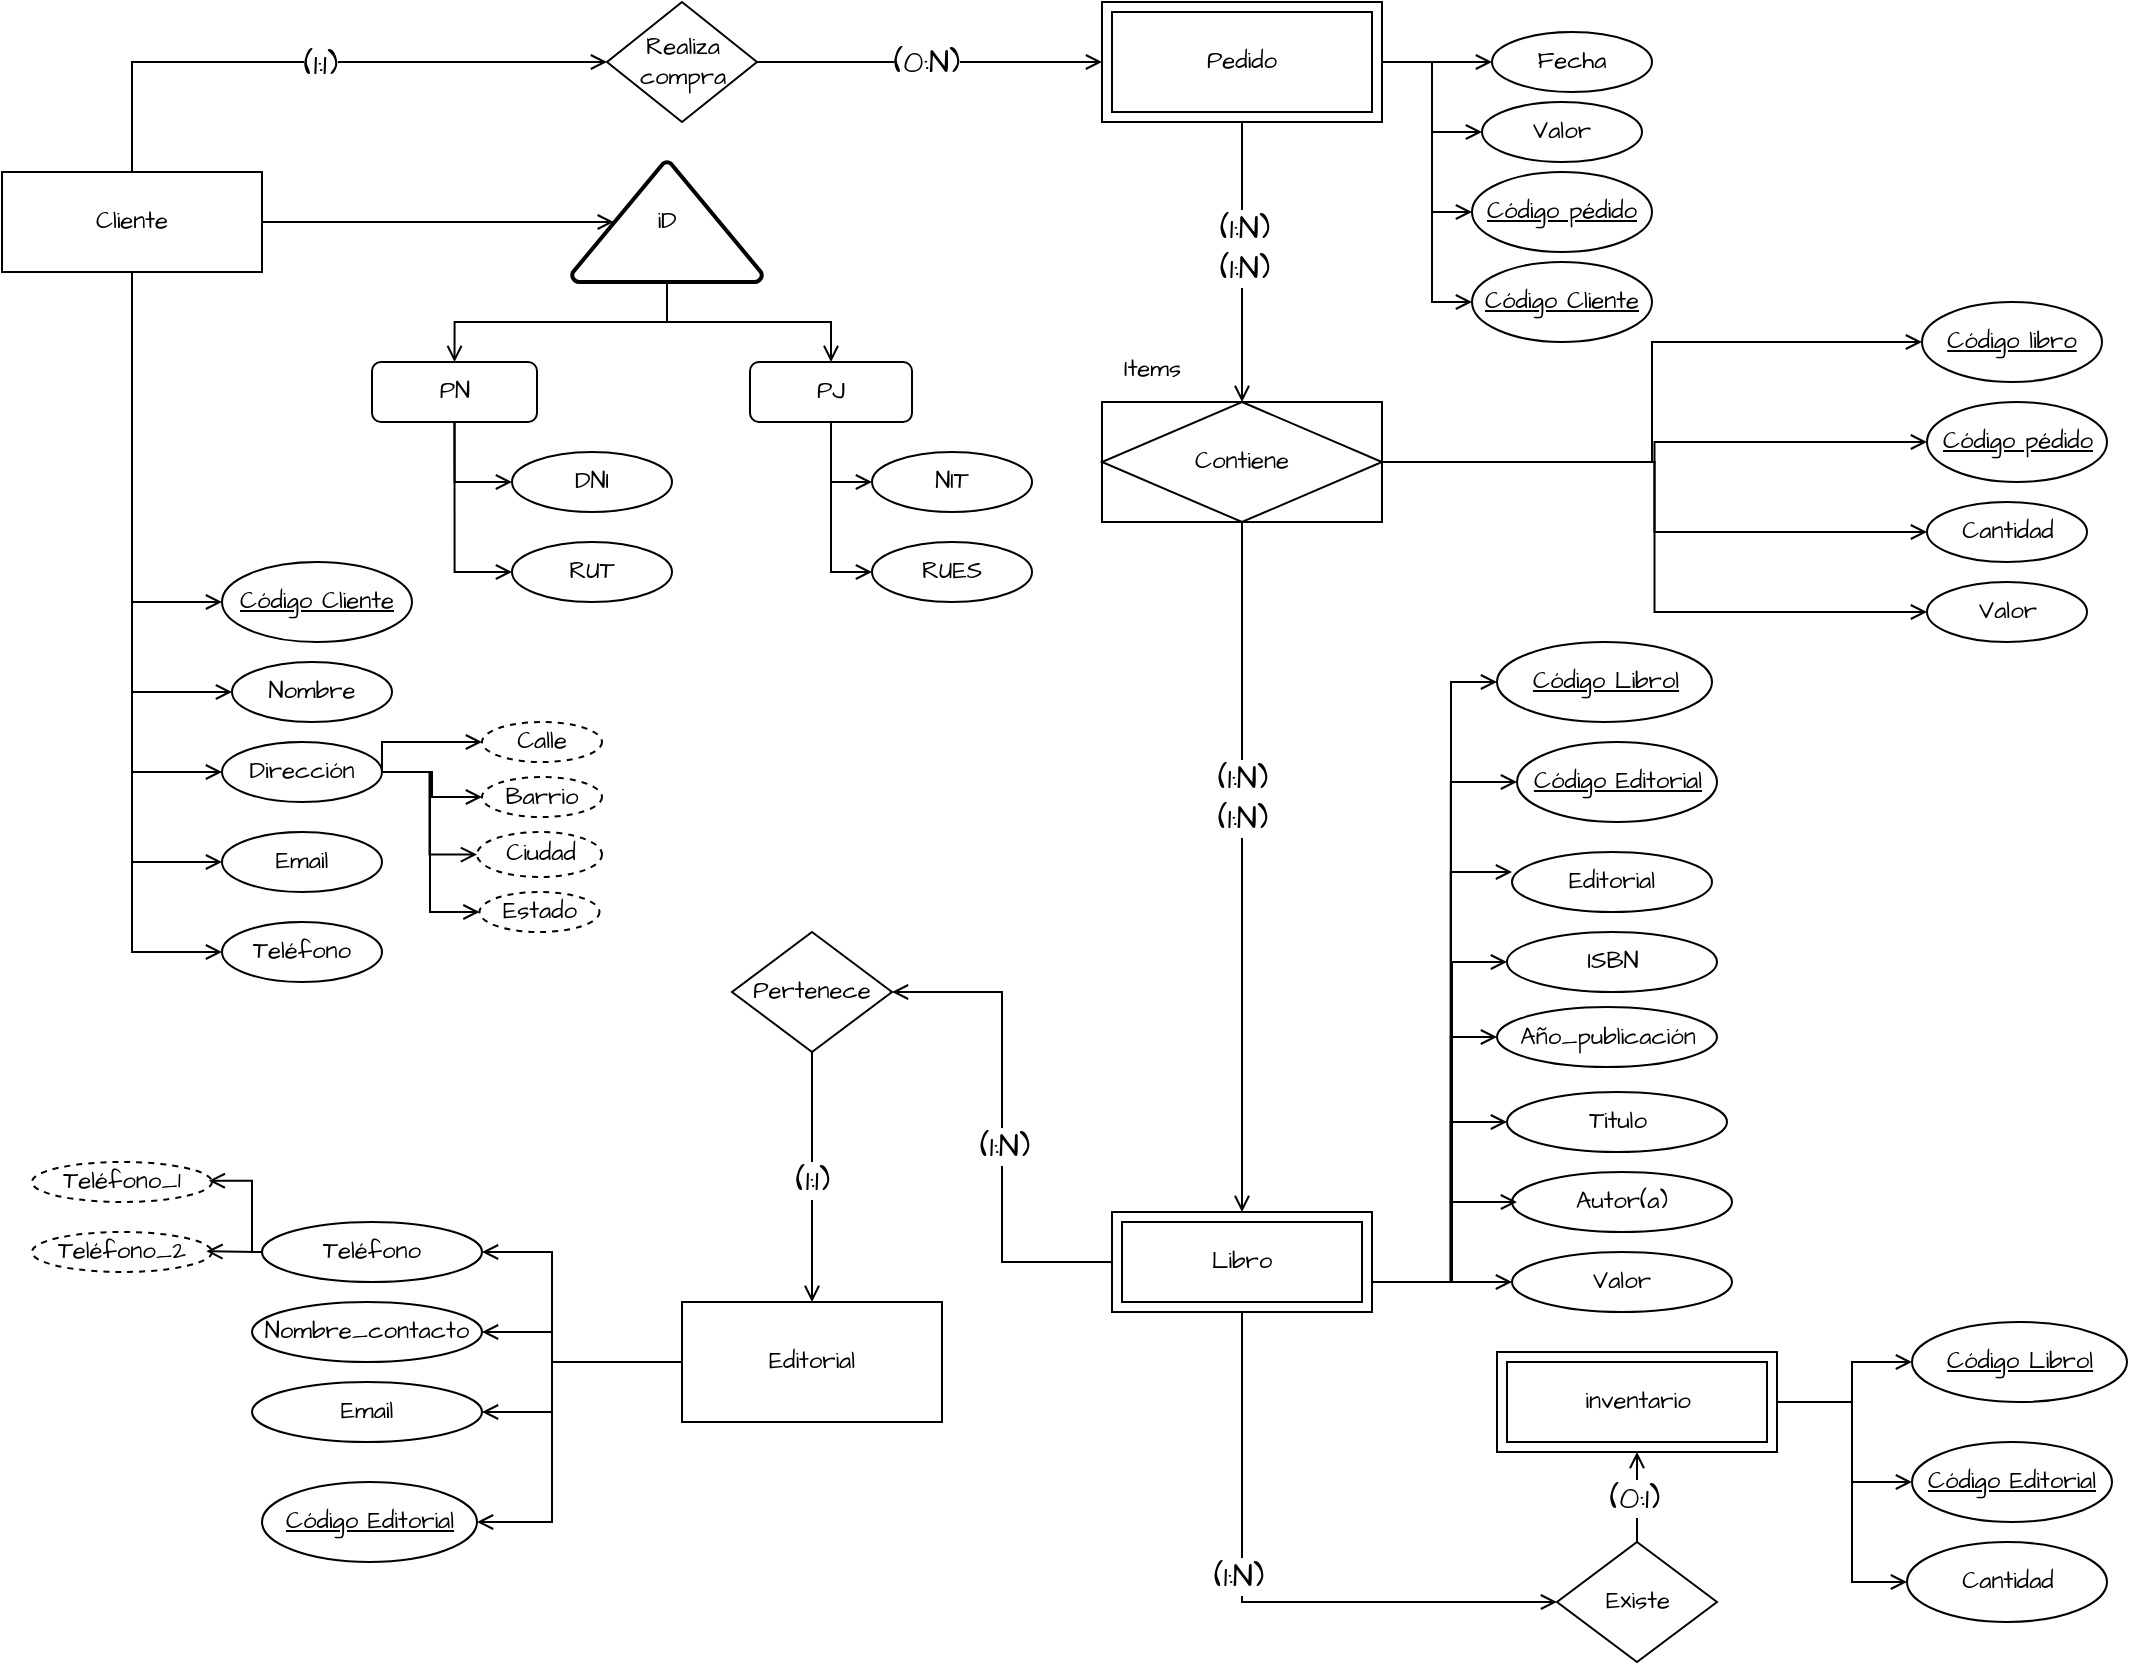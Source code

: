 <mxfile version="24.7.17">
  <diagram id="R2lEEEUBdFMjLlhIrx00" name="Page-1">
    <mxGraphModel dx="2236" dy="1091" grid="1" gridSize="10" guides="1" tooltips="1" connect="1" arrows="1" fold="1" page="1" pageScale="1" pageWidth="1100" pageHeight="850" math="0" shadow="0" extFonts="Permanent Marker^https://fonts.googleapis.com/css?family=Permanent+Marker">
      <root>
        <mxCell id="0" />
        <mxCell id="1" parent="0" />
        <mxCell id="B71xLVVzWM60uTZ0UDc2-8" style="rounded=0;orthogonalLoop=1;jettySize=auto;html=1;exitX=0.5;exitY=0;exitDx=0;exitDy=0;entryX=0;entryY=0.5;entryDx=0;entryDy=0;fontFamily=Architects Daughter;fontSource=https%3A%2F%2Ffonts.googleapis.com%2Fcss%3Ffamily%3DArchitects%2BDaughter;fontSize=16;endArrow=open;sourcePerimeterSpacing=8;targetPerimeterSpacing=8;edgeStyle=orthogonalEdgeStyle;" edge="1" parent="1" source="B71xLVVzWM60uTZ0UDc2-2" target="B71xLVVzWM60uTZ0UDc2-7">
          <mxGeometry relative="1" as="geometry" />
        </mxCell>
        <mxCell id="B71xLVVzWM60uTZ0UDc2-10" value="(1:1)" style="edgeLabel;html=1;align=center;verticalAlign=middle;resizable=0;points=[];fontSize=16;fontFamily=Architects Daughter;fontSource=https%3A%2F%2Ffonts.googleapis.com%2Fcss%3Ffamily%3DArchitects%2BDaughter;" vertex="1" connectable="0" parent="B71xLVVzWM60uTZ0UDc2-8">
          <mxGeometry x="0.02" y="-1" relative="1" as="geometry">
            <mxPoint as="offset" />
          </mxGeometry>
        </mxCell>
        <mxCell id="B71xLVVzWM60uTZ0UDc2-36" style="edgeStyle=orthogonalEdgeStyle;rounded=0;orthogonalLoop=1;jettySize=auto;html=1;exitX=0.5;exitY=1;exitDx=0;exitDy=0;entryX=0;entryY=0.5;entryDx=0;entryDy=0;fontFamily=Architects Daughter;fontSource=https%3A%2F%2Ffonts.googleapis.com%2Fcss%3Ffamily%3DArchitects%2BDaughter;fontSize=16;endArrow=open;sourcePerimeterSpacing=8;targetPerimeterSpacing=8;" edge="1" parent="1" source="B71xLVVzWM60uTZ0UDc2-2" target="B71xLVVzWM60uTZ0UDc2-35">
          <mxGeometry relative="1" as="geometry" />
        </mxCell>
        <mxCell id="B71xLVVzWM60uTZ0UDc2-38" style="edgeStyle=orthogonalEdgeStyle;rounded=0;orthogonalLoop=1;jettySize=auto;html=1;exitX=0.5;exitY=1;exitDx=0;exitDy=0;entryX=0;entryY=0.5;entryDx=0;entryDy=0;fontFamily=Architects Daughter;fontSource=https%3A%2F%2Ffonts.googleapis.com%2Fcss%3Ffamily%3DArchitects%2BDaughter;fontSize=16;endArrow=open;sourcePerimeterSpacing=8;targetPerimeterSpacing=8;" edge="1" parent="1" source="B71xLVVzWM60uTZ0UDc2-2" target="B71xLVVzWM60uTZ0UDc2-32">
          <mxGeometry relative="1" as="geometry" />
        </mxCell>
        <mxCell id="B71xLVVzWM60uTZ0UDc2-100" style="edgeStyle=orthogonalEdgeStyle;rounded=0;orthogonalLoop=1;jettySize=auto;html=1;entryX=0;entryY=0.5;entryDx=0;entryDy=0;fontFamily=Architects Daughter;fontSource=https%3A%2F%2Ffonts.googleapis.com%2Fcss%3Ffamily%3DArchitects%2BDaughter;fontSize=16;endArrow=open;sourcePerimeterSpacing=8;targetPerimeterSpacing=8;" edge="1" parent="1" source="B71xLVVzWM60uTZ0UDc2-2" target="B71xLVVzWM60uTZ0UDc2-95">
          <mxGeometry relative="1" as="geometry" />
        </mxCell>
        <mxCell id="B71xLVVzWM60uTZ0UDc2-2" value="Cliente" style="rounded=0;whiteSpace=wrap;html=1;fontFamily=Architects Daughter;fontSource=https%3A%2F%2Ffonts.googleapis.com%2Fcss%3Ffamily%3DArchitects%2BDaughter;" vertex="1" parent="1">
          <mxGeometry x="15" y="95" width="130" height="50" as="geometry" />
        </mxCell>
        <mxCell id="B71xLVVzWM60uTZ0UDc2-13" style="edgeStyle=orthogonalEdgeStyle;rounded=0;orthogonalLoop=1;jettySize=auto;html=1;exitX=0.5;exitY=1;exitDx=0;exitDy=0;entryX=0.5;entryY=0;entryDx=0;entryDy=0;fontFamily=Architects Daughter;fontSource=https%3A%2F%2Ffonts.googleapis.com%2Fcss%3Ffamily%3DArchitects%2BDaughter;fontSize=16;endArrow=open;sourcePerimeterSpacing=8;targetPerimeterSpacing=8;" edge="1" parent="1" source="B71xLVVzWM60uTZ0UDc2-3" target="B71xLVVzWM60uTZ0UDc2-29">
          <mxGeometry relative="1" as="geometry">
            <mxPoint x="570" y="290" as="targetPoint" />
          </mxGeometry>
        </mxCell>
        <mxCell id="B71xLVVzWM60uTZ0UDc2-15" value="(1:N)&lt;div&gt;(1:N)&lt;/div&gt;" style="edgeLabel;html=1;align=center;verticalAlign=middle;resizable=0;points=[];fontSize=16;fontFamily=Architects Daughter;fontSource=https%3A%2F%2Ffonts.googleapis.com%2Fcss%3Ffamily%3DArchitects%2BDaughter;" vertex="1" connectable="0" parent="B71xLVVzWM60uTZ0UDc2-13">
          <mxGeometry x="-0.1" y="1" relative="1" as="geometry">
            <mxPoint as="offset" />
          </mxGeometry>
        </mxCell>
        <mxCell id="B71xLVVzWM60uTZ0UDc2-65" style="edgeStyle=orthogonalEdgeStyle;rounded=0;orthogonalLoop=1;jettySize=auto;html=1;exitX=1;exitY=0.5;exitDx=0;exitDy=0;entryX=0;entryY=0.5;entryDx=0;entryDy=0;fontFamily=Architects Daughter;fontSource=https%3A%2F%2Ffonts.googleapis.com%2Fcss%3Ffamily%3DArchitects%2BDaughter;fontSize=16;endArrow=open;sourcePerimeterSpacing=8;targetPerimeterSpacing=8;" edge="1" parent="1" source="B71xLVVzWM60uTZ0UDc2-3" target="B71xLVVzWM60uTZ0UDc2-63">
          <mxGeometry relative="1" as="geometry">
            <Array as="points">
              <mxPoint x="750" y="40" />
              <mxPoint x="750" y="40" />
            </Array>
          </mxGeometry>
        </mxCell>
        <mxCell id="B71xLVVzWM60uTZ0UDc2-66" style="edgeStyle=orthogonalEdgeStyle;rounded=0;orthogonalLoop=1;jettySize=auto;html=1;exitX=1;exitY=0.5;exitDx=0;exitDy=0;entryX=0;entryY=0.5;entryDx=0;entryDy=0;fontFamily=Architects Daughter;fontSource=https%3A%2F%2Ffonts.googleapis.com%2Fcss%3Ffamily%3DArchitects%2BDaughter;fontSize=16;endArrow=open;sourcePerimeterSpacing=8;targetPerimeterSpacing=8;" edge="1" parent="1" source="B71xLVVzWM60uTZ0UDc2-3" target="B71xLVVzWM60uTZ0UDc2-64">
          <mxGeometry relative="1" as="geometry">
            <mxPoint x="700.0" y="50" as="sourcePoint" />
            <mxPoint x="745.0" y="85" as="targetPoint" />
            <Array as="points">
              <mxPoint x="730" y="40" />
              <mxPoint x="730" y="75" />
            </Array>
          </mxGeometry>
        </mxCell>
        <mxCell id="B71xLVVzWM60uTZ0UDc2-101" style="edgeStyle=orthogonalEdgeStyle;rounded=0;orthogonalLoop=1;jettySize=auto;html=1;exitX=1;exitY=0.5;exitDx=0;exitDy=0;entryX=0;entryY=0.5;entryDx=0;entryDy=0;fontFamily=Architects Daughter;fontSource=https%3A%2F%2Ffonts.googleapis.com%2Fcss%3Ffamily%3DArchitects%2BDaughter;fontSize=16;endArrow=open;sourcePerimeterSpacing=8;targetPerimeterSpacing=8;" edge="1" parent="1" source="B71xLVVzWM60uTZ0UDc2-3" target="B71xLVVzWM60uTZ0UDc2-96">
          <mxGeometry relative="1" as="geometry">
            <Array as="points">
              <mxPoint x="730" y="40" />
              <mxPoint x="730" y="160" />
            </Array>
          </mxGeometry>
        </mxCell>
        <mxCell id="B71xLVVzWM60uTZ0UDc2-107" style="edgeStyle=orthogonalEdgeStyle;rounded=0;orthogonalLoop=1;jettySize=auto;html=1;exitX=1;exitY=0.5;exitDx=0;exitDy=0;entryX=0;entryY=0.5;entryDx=0;entryDy=0;fontFamily=Architects Daughter;fontSource=https%3A%2F%2Ffonts.googleapis.com%2Fcss%3Ffamily%3DArchitects%2BDaughter;fontSize=16;endArrow=open;sourcePerimeterSpacing=8;targetPerimeterSpacing=8;" edge="1" parent="1" source="B71xLVVzWM60uTZ0UDc2-3" target="B71xLVVzWM60uTZ0UDc2-106">
          <mxGeometry relative="1" as="geometry">
            <Array as="points">
              <mxPoint x="730" y="40" />
              <mxPoint x="730" y="115" />
            </Array>
          </mxGeometry>
        </mxCell>
        <mxCell id="B71xLVVzWM60uTZ0UDc2-3" value="Pedido" style="shape=ext;margin=3;double=1;whiteSpace=wrap;html=1;align=center;fontFamily=Architects Daughter;fontSource=https%3A%2F%2Ffonts.googleapis.com%2Fcss%3Ffamily%3DArchitects%2BDaughter;" vertex="1" parent="1">
          <mxGeometry x="565" y="10" width="140" height="60" as="geometry" />
        </mxCell>
        <mxCell id="B71xLVVzWM60uTZ0UDc2-90" style="edgeStyle=orthogonalEdgeStyle;rounded=0;orthogonalLoop=1;jettySize=auto;html=1;entryX=1;entryY=0.5;entryDx=0;entryDy=0;fontFamily=Architects Daughter;fontSource=https%3A%2F%2Ffonts.googleapis.com%2Fcss%3Ffamily%3DArchitects%2BDaughter;fontSize=16;endArrow=open;sourcePerimeterSpacing=8;targetPerimeterSpacing=8;exitX=0;exitY=0.5;exitDx=0;exitDy=0;" edge="1" parent="1" source="B71xLVVzWM60uTZ0UDc2-4" target="B71xLVVzWM60uTZ0UDc2-86">
          <mxGeometry relative="1" as="geometry">
            <Array as="points">
              <mxPoint x="290" y="690" />
              <mxPoint x="290" y="715" />
            </Array>
          </mxGeometry>
        </mxCell>
        <mxCell id="B71xLVVzWM60uTZ0UDc2-91" style="edgeStyle=orthogonalEdgeStyle;rounded=0;orthogonalLoop=1;jettySize=auto;html=1;entryX=1;entryY=0.5;entryDx=0;entryDy=0;fontFamily=Architects Daughter;fontSource=https%3A%2F%2Ffonts.googleapis.com%2Fcss%3Ffamily%3DArchitects%2BDaughter;fontSize=16;endArrow=open;sourcePerimeterSpacing=8;targetPerimeterSpacing=8;exitX=0;exitY=0.5;exitDx=0;exitDy=0;" edge="1" parent="1" source="B71xLVVzWM60uTZ0UDc2-4" target="B71xLVVzWM60uTZ0UDc2-85">
          <mxGeometry relative="1" as="geometry">
            <Array as="points">
              <mxPoint x="290" y="690" />
              <mxPoint x="290" y="675" />
            </Array>
          </mxGeometry>
        </mxCell>
        <mxCell id="B71xLVVzWM60uTZ0UDc2-92" style="edgeStyle=orthogonalEdgeStyle;rounded=0;orthogonalLoop=1;jettySize=auto;html=1;entryX=1;entryY=0.5;entryDx=0;entryDy=0;fontFamily=Architects Daughter;fontSource=https%3A%2F%2Ffonts.googleapis.com%2Fcss%3Ffamily%3DArchitects%2BDaughter;fontSize=16;endArrow=open;sourcePerimeterSpacing=8;targetPerimeterSpacing=8;exitX=0;exitY=0.5;exitDx=0;exitDy=0;" edge="1" parent="1" source="B71xLVVzWM60uTZ0UDc2-4" target="B71xLVVzWM60uTZ0UDc2-84">
          <mxGeometry relative="1" as="geometry">
            <Array as="points">
              <mxPoint x="290" y="690" />
              <mxPoint x="290" y="635" />
            </Array>
          </mxGeometry>
        </mxCell>
        <mxCell id="B71xLVVzWM60uTZ0UDc2-105" style="edgeStyle=orthogonalEdgeStyle;rounded=0;orthogonalLoop=1;jettySize=auto;html=1;exitX=0;exitY=0.5;exitDx=0;exitDy=0;entryX=1;entryY=0.5;entryDx=0;entryDy=0;fontFamily=Architects Daughter;fontSource=https%3A%2F%2Ffonts.googleapis.com%2Fcss%3Ffamily%3DArchitects%2BDaughter;fontSize=16;endArrow=open;sourcePerimeterSpacing=8;targetPerimeterSpacing=8;" edge="1" parent="1" source="B71xLVVzWM60uTZ0UDc2-4" target="B71xLVVzWM60uTZ0UDc2-98">
          <mxGeometry relative="1" as="geometry">
            <Array as="points">
              <mxPoint x="290" y="690" />
              <mxPoint x="290" y="770" />
            </Array>
          </mxGeometry>
        </mxCell>
        <mxCell id="B71xLVVzWM60uTZ0UDc2-4" value="Editorial" style="rounded=0;whiteSpace=wrap;html=1;fontFamily=Architects Daughter;fontSource=https%3A%2F%2Ffonts.googleapis.com%2Fcss%3Ffamily%3DArchitects%2BDaughter;" vertex="1" parent="1">
          <mxGeometry x="355" y="660" width="130" height="60" as="geometry" />
        </mxCell>
        <mxCell id="B71xLVVzWM60uTZ0UDc2-77" style="edgeStyle=orthogonalEdgeStyle;rounded=0;orthogonalLoop=1;jettySize=auto;html=1;entryX=0;entryY=0.5;entryDx=0;entryDy=0;fontFamily=Architects Daughter;fontSource=https%3A%2F%2Ffonts.googleapis.com%2Fcss%3Ffamily%3DArchitects%2BDaughter;fontSize=16;endArrow=open;sourcePerimeterSpacing=8;targetPerimeterSpacing=8;exitX=1;exitY=0.5;exitDx=0;exitDy=0;" edge="1" parent="1" target="B71xLVVzWM60uTZ0UDc2-75">
          <mxGeometry relative="1" as="geometry">
            <mxPoint x="719.38" y="650" as="sourcePoint" />
            <Array as="points">
              <mxPoint x="752.5" y="650" />
              <mxPoint x="752.5" y="650" />
            </Array>
          </mxGeometry>
        </mxCell>
        <mxCell id="B71xLVVzWM60uTZ0UDc2-80" style="edgeStyle=orthogonalEdgeStyle;rounded=0;orthogonalLoop=1;jettySize=auto;html=1;exitX=1;exitY=0.5;exitDx=0;exitDy=0;entryX=0;entryY=0.5;entryDx=0;entryDy=0;fontFamily=Architects Daughter;fontSource=https%3A%2F%2Ffonts.googleapis.com%2Fcss%3Ffamily%3DArchitects%2BDaughter;fontSize=16;endArrow=open;sourcePerimeterSpacing=8;targetPerimeterSpacing=8;" edge="1" parent="1" target="B71xLVVzWM60uTZ0UDc2-72">
          <mxGeometry relative="1" as="geometry">
            <mxPoint x="719.38" y="650" as="sourcePoint" />
            <Array as="points">
              <mxPoint x="739.38" y="650" />
              <mxPoint x="739.38" y="528" />
            </Array>
          </mxGeometry>
        </mxCell>
        <mxCell id="B71xLVVzWM60uTZ0UDc2-81" style="edgeStyle=orthogonalEdgeStyle;rounded=0;orthogonalLoop=1;jettySize=auto;html=1;entryX=0;entryY=0.5;entryDx=0;entryDy=0;fontFamily=Architects Daughter;fontSource=https%3A%2F%2Ffonts.googleapis.com%2Fcss%3Ffamily%3DArchitects%2BDaughter;fontSize=16;endArrow=open;sourcePerimeterSpacing=8;targetPerimeterSpacing=8;exitX=1;exitY=0.5;exitDx=0;exitDy=0;" edge="1" parent="1" target="B71xLVVzWM60uTZ0UDc2-73">
          <mxGeometry relative="1" as="geometry">
            <mxPoint x="719.38" y="650" as="sourcePoint" />
            <Array as="points">
              <mxPoint x="739.38" y="650" />
              <mxPoint x="739.38" y="570" />
            </Array>
          </mxGeometry>
        </mxCell>
        <mxCell id="B71xLVVzWM60uTZ0UDc2-103" style="edgeStyle=orthogonalEdgeStyle;rounded=0;orthogonalLoop=1;jettySize=auto;html=1;entryX=0;entryY=0.5;entryDx=0;entryDy=0;fontFamily=Architects Daughter;fontSource=https%3A%2F%2Ffonts.googleapis.com%2Fcss%3Ffamily%3DArchitects%2BDaughter;fontSize=16;endArrow=open;sourcePerimeterSpacing=8;targetPerimeterSpacing=8;exitX=1;exitY=0.5;exitDx=0;exitDy=0;" edge="1" parent="1" target="B71xLVVzWM60uTZ0UDc2-99">
          <mxGeometry relative="1" as="geometry">
            <mxPoint x="719.38" y="650" as="sourcePoint" />
            <Array as="points">
              <mxPoint x="739.38" y="650" />
              <mxPoint x="739.38" y="400" />
            </Array>
          </mxGeometry>
        </mxCell>
        <mxCell id="B71xLVVzWM60uTZ0UDc2-115" style="edgeStyle=orthogonalEdgeStyle;rounded=0;orthogonalLoop=1;jettySize=auto;html=1;fontFamily=Architects Daughter;fontSource=https%3A%2F%2Ffonts.googleapis.com%2Fcss%3Ffamily%3DArchitects%2BDaughter;fontSize=16;endArrow=open;sourcePerimeterSpacing=8;targetPerimeterSpacing=8;entryX=0;entryY=0.5;entryDx=0;entryDy=0;" edge="1" parent="1" target="B71xLVVzWM60uTZ0UDc2-113">
          <mxGeometry relative="1" as="geometry">
            <mxPoint x="700" y="640" as="sourcePoint" />
            <mxPoint x="795.63" y="350" as="targetPoint" />
            <Array as="points">
              <mxPoint x="739.5" y="650" />
              <mxPoint x="739.5" y="350" />
            </Array>
          </mxGeometry>
        </mxCell>
        <mxCell id="B71xLVVzWM60uTZ0UDc2-5" value="Libro" style="shape=ext;margin=3;double=1;whiteSpace=wrap;html=1;align=center;fontFamily=Architects Daughter;fontSource=https%3A%2F%2Ffonts.googleapis.com%2Fcss%3Ffamily%3DArchitects%2BDaughter;" vertex="1" parent="1">
          <mxGeometry x="570" y="615" width="130" height="50" as="geometry" />
        </mxCell>
        <mxCell id="B71xLVVzWM60uTZ0UDc2-68" style="edgeStyle=orthogonalEdgeStyle;rounded=0;orthogonalLoop=1;jettySize=auto;html=1;exitX=1;exitY=0.5;exitDx=0;exitDy=0;entryX=0;entryY=0.5;entryDx=0;entryDy=0;fontFamily=Architects Daughter;fontSource=https%3A%2F%2Ffonts.googleapis.com%2Fcss%3Ffamily%3DArchitects%2BDaughter;fontSize=16;endArrow=open;sourcePerimeterSpacing=8;targetPerimeterSpacing=8;" edge="1" parent="1" source="B71xLVVzWM60uTZ0UDc2-6" target="B71xLVVzWM60uTZ0UDc2-67">
          <mxGeometry relative="1" as="geometry">
            <Array as="points">
              <mxPoint x="940" y="710" />
              <mxPoint x="940" y="800" />
            </Array>
          </mxGeometry>
        </mxCell>
        <mxCell id="B71xLVVzWM60uTZ0UDc2-104" style="edgeStyle=orthogonalEdgeStyle;rounded=0;orthogonalLoop=1;jettySize=auto;html=1;exitX=1;exitY=0.5;exitDx=0;exitDy=0;entryX=0;entryY=0.5;entryDx=0;entryDy=0;fontFamily=Architects Daughter;fontSource=https%3A%2F%2Ffonts.googleapis.com%2Fcss%3Ffamily%3DArchitects%2BDaughter;fontSize=16;endArrow=open;sourcePerimeterSpacing=8;targetPerimeterSpacing=8;" edge="1" parent="1" source="B71xLVVzWM60uTZ0UDc2-6" target="B71xLVVzWM60uTZ0UDc2-97">
          <mxGeometry relative="1" as="geometry">
            <mxPoint x="957.5" y="620" as="targetPoint" />
            <Array as="points">
              <mxPoint x="940" y="710" />
              <mxPoint x="940" y="750" />
            </Array>
          </mxGeometry>
        </mxCell>
        <mxCell id="B71xLVVzWM60uTZ0UDc2-118" style="edgeStyle=orthogonalEdgeStyle;rounded=0;orthogonalLoop=1;jettySize=auto;html=1;fontFamily=Architects Daughter;fontSource=https%3A%2F%2Ffonts.googleapis.com%2Fcss%3Ffamily%3DArchitects%2BDaughter;fontSize=16;endArrow=open;sourcePerimeterSpacing=8;targetPerimeterSpacing=8;exitX=1;exitY=0.5;exitDx=0;exitDy=0;entryX=0;entryY=0.5;entryDx=0;entryDy=0;" edge="1" parent="1" source="B71xLVVzWM60uTZ0UDc2-6" target="B71xLVVzWM60uTZ0UDc2-116">
          <mxGeometry relative="1" as="geometry">
            <Array as="points">
              <mxPoint x="940" y="710" />
              <mxPoint x="940" y="690" />
            </Array>
          </mxGeometry>
        </mxCell>
        <mxCell id="B71xLVVzWM60uTZ0UDc2-6" value="inventario" style="shape=ext;margin=3;double=1;whiteSpace=wrap;html=1;align=center;fontFamily=Architects Daughter;fontSource=https%3A%2F%2Ffonts.googleapis.com%2Fcss%3Ffamily%3DArchitects%2BDaughter;" vertex="1" parent="1">
          <mxGeometry x="762.5" y="685" width="140" height="50" as="geometry" />
        </mxCell>
        <mxCell id="B71xLVVzWM60uTZ0UDc2-9" style="edgeStyle=orthogonalEdgeStyle;rounded=0;orthogonalLoop=1;jettySize=auto;html=1;exitX=1;exitY=0.5;exitDx=0;exitDy=0;entryX=0;entryY=0.5;entryDx=0;entryDy=0;fontFamily=Architects Daughter;fontSource=https%3A%2F%2Ffonts.googleapis.com%2Fcss%3Ffamily%3DArchitects%2BDaughter;fontSize=16;endArrow=open;sourcePerimeterSpacing=8;targetPerimeterSpacing=8;" edge="1" parent="1" source="B71xLVVzWM60uTZ0UDc2-7" target="B71xLVVzWM60uTZ0UDc2-3">
          <mxGeometry relative="1" as="geometry" />
        </mxCell>
        <mxCell id="B71xLVVzWM60uTZ0UDc2-11" value="(0:N)" style="edgeLabel;html=1;align=center;verticalAlign=middle;resizable=0;points=[];fontSize=16;fontFamily=Architects Daughter;fontSource=https%3A%2F%2Ffonts.googleapis.com%2Fcss%3Ffamily%3DArchitects%2BDaughter;" vertex="1" connectable="0" parent="B71xLVVzWM60uTZ0UDc2-9">
          <mxGeometry x="-0.026" relative="1" as="geometry">
            <mxPoint as="offset" />
          </mxGeometry>
        </mxCell>
        <mxCell id="B71xLVVzWM60uTZ0UDc2-7" value="Realiza compra" style="shape=rhombus;perimeter=rhombusPerimeter;whiteSpace=wrap;html=1;align=center;fontFamily=Architects Daughter;fontSource=https%3A%2F%2Ffonts.googleapis.com%2Fcss%3Ffamily%3DArchitects%2BDaughter;" vertex="1" parent="1">
          <mxGeometry x="317.5" y="10" width="75" height="60" as="geometry" />
        </mxCell>
        <mxCell id="B71xLVVzWM60uTZ0UDc2-14" style="edgeStyle=orthogonalEdgeStyle;rounded=0;orthogonalLoop=1;jettySize=auto;html=1;exitX=0.5;exitY=1;exitDx=0;exitDy=0;entryX=0.5;entryY=0;entryDx=0;entryDy=0;fontFamily=Architects Daughter;fontSource=https%3A%2F%2Ffonts.googleapis.com%2Fcss%3Ffamily%3DArchitects%2BDaughter;fontSize=16;endArrow=open;sourcePerimeterSpacing=8;targetPerimeterSpacing=8;" edge="1" parent="1" source="B71xLVVzWM60uTZ0UDc2-29" target="B71xLVVzWM60uTZ0UDc2-5">
          <mxGeometry relative="1" as="geometry">
            <mxPoint x="570" y="350" as="sourcePoint" />
          </mxGeometry>
        </mxCell>
        <mxCell id="B71xLVVzWM60uTZ0UDc2-16" value="(1:N)&lt;div&gt;(1:N)&lt;/div&gt;" style="edgeLabel;html=1;align=center;verticalAlign=middle;resizable=0;points=[];fontSize=16;fontFamily=Architects Daughter;fontSource=https%3A%2F%2Ffonts.googleapis.com%2Fcss%3Ffamily%3DArchitects%2BDaughter;" vertex="1" connectable="0" parent="B71xLVVzWM60uTZ0UDc2-14">
          <mxGeometry x="-0.2" relative="1" as="geometry">
            <mxPoint as="offset" />
          </mxGeometry>
        </mxCell>
        <mxCell id="B71xLVVzWM60uTZ0UDc2-22" style="edgeStyle=orthogonalEdgeStyle;rounded=0;orthogonalLoop=1;jettySize=auto;html=1;exitX=0.5;exitY=1;exitDx=0;exitDy=0;fontFamily=Architects Daughter;fontSource=https%3A%2F%2Ffonts.googleapis.com%2Fcss%3Ffamily%3DArchitects%2BDaughter;fontSize=16;endArrow=open;sourcePerimeterSpacing=8;targetPerimeterSpacing=8;entryX=0.5;entryY=0;entryDx=0;entryDy=0;" edge="1" parent="1" source="B71xLVVzWM60uTZ0UDc2-17" target="B71xLVVzWM60uTZ0UDc2-4">
          <mxGeometry relative="1" as="geometry">
            <mxPoint x="235" y="615" as="targetPoint" />
          </mxGeometry>
        </mxCell>
        <mxCell id="B71xLVVzWM60uTZ0UDc2-23" value="(1:1)" style="edgeLabel;html=1;align=center;verticalAlign=middle;resizable=0;points=[];fontSize=16;fontFamily=Architects Daughter;fontSource=https%3A%2F%2Ffonts.googleapis.com%2Fcss%3Ffamily%3DArchitects%2BDaughter;" vertex="1" connectable="0" parent="B71xLVVzWM60uTZ0UDc2-22">
          <mxGeometry x="0.027" relative="1" as="geometry">
            <mxPoint as="offset" />
          </mxGeometry>
        </mxCell>
        <mxCell id="B71xLVVzWM60uTZ0UDc2-17" value="Pertenece" style="shape=rhombus;perimeter=rhombusPerimeter;whiteSpace=wrap;html=1;align=center;fontFamily=Architects Daughter;fontSource=https%3A%2F%2Ffonts.googleapis.com%2Fcss%3Ffamily%3DArchitects%2BDaughter;" vertex="1" parent="1">
          <mxGeometry x="380" y="475" width="80" height="60" as="geometry" />
        </mxCell>
        <mxCell id="B71xLVVzWM60uTZ0UDc2-18" style="edgeStyle=orthogonalEdgeStyle;rounded=0;orthogonalLoop=1;jettySize=auto;html=1;exitX=0;exitY=0.5;exitDx=0;exitDy=0;entryX=1;entryY=0.5;entryDx=0;entryDy=0;fontFamily=Architects Daughter;fontSource=https%3A%2F%2Ffonts.googleapis.com%2Fcss%3Ffamily%3DArchitects%2BDaughter;fontSize=16;endArrow=open;sourcePerimeterSpacing=8;targetPerimeterSpacing=8;" edge="1" parent="1" source="B71xLVVzWM60uTZ0UDc2-5" target="B71xLVVzWM60uTZ0UDc2-17">
          <mxGeometry relative="1" as="geometry">
            <mxPoint x="611.32" y="550" as="sourcePoint" />
            <mxPoint x="480.0" y="548.02" as="targetPoint" />
          </mxGeometry>
        </mxCell>
        <mxCell id="B71xLVVzWM60uTZ0UDc2-19" value="(1:N)" style="edgeLabel;html=1;align=center;verticalAlign=middle;resizable=0;points=[];fontSize=16;fontFamily=Architects Daughter;fontSource=https%3A%2F%2Ffonts.googleapis.com%2Fcss%3Ffamily%3DArchitects%2BDaughter;" vertex="1" connectable="0" parent="B71xLVVzWM60uTZ0UDc2-18">
          <mxGeometry x="-0.085" y="-1" relative="1" as="geometry">
            <mxPoint y="-1" as="offset" />
          </mxGeometry>
        </mxCell>
        <mxCell id="B71xLVVzWM60uTZ0UDc2-26" style="edgeStyle=orthogonalEdgeStyle;rounded=0;orthogonalLoop=1;jettySize=auto;html=1;exitX=0.5;exitY=0;exitDx=0;exitDy=0;entryX=0.5;entryY=1;entryDx=0;entryDy=0;fontFamily=Architects Daughter;fontSource=https%3A%2F%2Ffonts.googleapis.com%2Fcss%3Ffamily%3DArchitects%2BDaughter;fontSize=16;endArrow=open;sourcePerimeterSpacing=8;targetPerimeterSpacing=8;" edge="1" parent="1" source="B71xLVVzWM60uTZ0UDc2-24" target="B71xLVVzWM60uTZ0UDc2-6">
          <mxGeometry relative="1" as="geometry" />
        </mxCell>
        <mxCell id="B71xLVVzWM60uTZ0UDc2-28" value="(0:1)" style="edgeLabel;html=1;align=center;verticalAlign=middle;resizable=0;points=[];fontSize=16;fontFamily=Architects Daughter;fontSource=https%3A%2F%2Ffonts.googleapis.com%2Fcss%3Ffamily%3DArchitects%2BDaughter;" vertex="1" connectable="0" parent="B71xLVVzWM60uTZ0UDc2-26">
          <mxGeometry x="-0.007" y="2" relative="1" as="geometry">
            <mxPoint as="offset" />
          </mxGeometry>
        </mxCell>
        <mxCell id="B71xLVVzWM60uTZ0UDc2-24" value="Existe" style="shape=rhombus;perimeter=rhombusPerimeter;whiteSpace=wrap;html=1;align=center;fontFamily=Architects Daughter;fontSource=https%3A%2F%2Ffonts.googleapis.com%2Fcss%3Ffamily%3DArchitects%2BDaughter;" vertex="1" parent="1">
          <mxGeometry x="792.5" y="780" width="80" height="60" as="geometry" />
        </mxCell>
        <mxCell id="B71xLVVzWM60uTZ0UDc2-25" style="edgeStyle=orthogonalEdgeStyle;rounded=0;orthogonalLoop=1;jettySize=auto;html=1;exitX=0.5;exitY=1;exitDx=0;exitDy=0;entryX=0;entryY=0.5;entryDx=0;entryDy=0;fontFamily=Architects Daughter;fontSource=https%3A%2F%2Ffonts.googleapis.com%2Fcss%3Ffamily%3DArchitects%2BDaughter;fontSize=16;endArrow=open;sourcePerimeterSpacing=8;targetPerimeterSpacing=8;" edge="1" parent="1" source="B71xLVVzWM60uTZ0UDc2-5" target="B71xLVVzWM60uTZ0UDc2-24">
          <mxGeometry relative="1" as="geometry">
            <mxPoint x="763" y="713.5" as="targetPoint" />
          </mxGeometry>
        </mxCell>
        <mxCell id="B71xLVVzWM60uTZ0UDc2-27" value="(1:N)" style="edgeLabel;html=1;align=center;verticalAlign=middle;resizable=0;points=[];fontSize=16;fontFamily=Architects Daughter;fontSource=https%3A%2F%2Ffonts.googleapis.com%2Fcss%3Ffamily%3DArchitects%2BDaughter;" vertex="1" connectable="0" parent="B71xLVVzWM60uTZ0UDc2-25">
          <mxGeometry x="-0.135" y="-2" relative="1" as="geometry">
            <mxPoint y="1" as="offset" />
          </mxGeometry>
        </mxCell>
        <mxCell id="B71xLVVzWM60uTZ0UDc2-121" style="edgeStyle=orthogonalEdgeStyle;rounded=0;orthogonalLoop=1;jettySize=auto;html=1;entryX=0;entryY=0.5;entryDx=0;entryDy=0;fontFamily=Architects Daughter;fontSource=https%3A%2F%2Ffonts.googleapis.com%2Fcss%3Ffamily%3DArchitects%2BDaughter;fontSize=16;endArrow=open;sourcePerimeterSpacing=8;targetPerimeterSpacing=8;exitX=1;exitY=0.5;exitDx=0;exitDy=0;" edge="1" parent="1" source="B71xLVVzWM60uTZ0UDc2-29" target="B71xLVVzWM60uTZ0UDc2-112">
          <mxGeometry relative="1" as="geometry" />
        </mxCell>
        <mxCell id="B71xLVVzWM60uTZ0UDc2-122" style="edgeStyle=orthogonalEdgeStyle;rounded=0;orthogonalLoop=1;jettySize=auto;html=1;entryX=0;entryY=0.5;entryDx=0;entryDy=0;fontFamily=Architects Daughter;fontSource=https%3A%2F%2Ffonts.googleapis.com%2Fcss%3Ffamily%3DArchitects%2BDaughter;fontSize=16;endArrow=open;sourcePerimeterSpacing=8;targetPerimeterSpacing=8;exitX=1;exitY=0.5;exitDx=0;exitDy=0;" edge="1" parent="1" source="B71xLVVzWM60uTZ0UDc2-29" target="B71xLVVzWM60uTZ0UDc2-119">
          <mxGeometry relative="1" as="geometry" />
        </mxCell>
        <mxCell id="B71xLVVzWM60uTZ0UDc2-123" style="edgeStyle=orthogonalEdgeStyle;rounded=0;orthogonalLoop=1;jettySize=auto;html=1;entryX=0;entryY=0.5;entryDx=0;entryDy=0;fontFamily=Architects Daughter;fontSource=https%3A%2F%2Ffonts.googleapis.com%2Fcss%3Ffamily%3DArchitects%2BDaughter;fontSize=16;endArrow=open;sourcePerimeterSpacing=8;targetPerimeterSpacing=8;" edge="1" parent="1" source="B71xLVVzWM60uTZ0UDc2-29" target="B71xLVVzWM60uTZ0UDc2-108">
          <mxGeometry relative="1" as="geometry" />
        </mxCell>
        <mxCell id="B71xLVVzWM60uTZ0UDc2-124" style="edgeStyle=orthogonalEdgeStyle;rounded=0;orthogonalLoop=1;jettySize=auto;html=1;entryX=0;entryY=0.5;entryDx=0;entryDy=0;fontFamily=Architects Daughter;fontSource=https%3A%2F%2Ffonts.googleapis.com%2Fcss%3Ffamily%3DArchitects%2BDaughter;fontSize=16;endArrow=open;sourcePerimeterSpacing=8;targetPerimeterSpacing=8;" edge="1" parent="1" source="B71xLVVzWM60uTZ0UDc2-29" target="B71xLVVzWM60uTZ0UDc2-109">
          <mxGeometry relative="1" as="geometry" />
        </mxCell>
        <mxCell id="B71xLVVzWM60uTZ0UDc2-29" value="Contiene" style="shape=associativeEntity;whiteSpace=wrap;html=1;align=center;fontFamily=Architects Daughter;fontSource=https%3A%2F%2Ffonts.googleapis.com%2Fcss%3Ffamily%3DArchitects%2BDaughter;" vertex="1" parent="1">
          <mxGeometry x="565" y="210" width="140" height="60" as="geometry" />
        </mxCell>
        <mxCell id="B71xLVVzWM60uTZ0UDc2-30" value="Items" style="text;strokeColor=none;fillColor=none;spacingLeft=4;spacingRight=4;overflow=hidden;rotatable=0;points=[[0,0.5],[1,0.5]];portConstraint=eastwest;fontSize=12;whiteSpace=wrap;html=1;fontFamily=Architects Daughter;fontSource=https%3A%2F%2Ffonts.googleapis.com%2Fcss%3Ffamily%3DArchitects%2BDaughter;" vertex="1" parent="1">
          <mxGeometry x="570" y="180" width="40" height="30" as="geometry" />
        </mxCell>
        <mxCell id="B71xLVVzWM60uTZ0UDc2-32" value="Nombre" style="ellipse;whiteSpace=wrap;html=1;align=center;fontFamily=Architects Daughter;fontSource=https%3A%2F%2Ffonts.googleapis.com%2Fcss%3Ffamily%3DArchitects%2BDaughter;" vertex="1" parent="1">
          <mxGeometry x="130" y="340" width="80" height="30" as="geometry" />
        </mxCell>
        <mxCell id="B71xLVVzWM60uTZ0UDc2-47" style="edgeStyle=orthogonalEdgeStyle;rounded=0;orthogonalLoop=1;jettySize=auto;html=1;entryX=0;entryY=0.5;entryDx=0;entryDy=0;fontFamily=Architects Daughter;fontSource=https%3A%2F%2Ffonts.googleapis.com%2Fcss%3Ffamily%3DArchitects%2BDaughter;fontSize=16;endArrow=open;sourcePerimeterSpacing=8;targetPerimeterSpacing=8;" edge="1" parent="1" target="B71xLVVzWM60uTZ0UDc2-43">
          <mxGeometry relative="1" as="geometry">
            <mxPoint x="205" y="395" as="sourcePoint" />
            <Array as="points">
              <mxPoint x="229" y="395" />
              <mxPoint x="229" y="465" />
            </Array>
          </mxGeometry>
        </mxCell>
        <mxCell id="B71xLVVzWM60uTZ0UDc2-48" style="rounded=0;orthogonalLoop=1;jettySize=auto;html=1;entryX=0;entryY=0.5;entryDx=0;entryDy=0;fontFamily=Architects Daughter;fontSource=https%3A%2F%2Ffonts.googleapis.com%2Fcss%3Ffamily%3DArchitects%2BDaughter;fontSize=16;endArrow=open;sourcePerimeterSpacing=8;targetPerimeterSpacing=8;exitX=1;exitY=0.5;exitDx=0;exitDy=0;edgeStyle=orthogonalEdgeStyle;" edge="1" parent="1" source="B71xLVVzWM60uTZ0UDc2-33" target="B71xLVVzWM60uTZ0UDc2-44">
          <mxGeometry relative="1" as="geometry" />
        </mxCell>
        <mxCell id="B71xLVVzWM60uTZ0UDc2-33" value="Dirección" style="ellipse;whiteSpace=wrap;html=1;align=center;fontFamily=Architects Daughter;fontSource=https%3A%2F%2Ffonts.googleapis.com%2Fcss%3Ffamily%3DArchitects%2BDaughter;" vertex="1" parent="1">
          <mxGeometry x="125" y="380" width="80" height="30" as="geometry" />
        </mxCell>
        <mxCell id="B71xLVVzWM60uTZ0UDc2-34" value="Email" style="ellipse;whiteSpace=wrap;html=1;align=center;fontFamily=Architects Daughter;fontSource=https%3A%2F%2Ffonts.googleapis.com%2Fcss%3Ffamily%3DArchitects%2BDaughter;" vertex="1" parent="1">
          <mxGeometry x="125" y="425" width="80" height="30" as="geometry" />
        </mxCell>
        <mxCell id="B71xLVVzWM60uTZ0UDc2-35" value="Teléfono" style="ellipse;whiteSpace=wrap;html=1;align=center;fontFamily=Architects Daughter;fontSource=https%3A%2F%2Ffonts.googleapis.com%2Fcss%3Ffamily%3DArchitects%2BDaughter;" vertex="1" parent="1">
          <mxGeometry x="125" y="470" width="80" height="30" as="geometry" />
        </mxCell>
        <mxCell id="B71xLVVzWM60uTZ0UDc2-39" style="edgeStyle=orthogonalEdgeStyle;rounded=0;orthogonalLoop=1;jettySize=auto;html=1;exitX=0.5;exitY=1;exitDx=0;exitDy=0;entryX=0;entryY=0.5;entryDx=0;entryDy=0;fontFamily=Architects Daughter;fontSource=https%3A%2F%2Ffonts.googleapis.com%2Fcss%3Ffamily%3DArchitects%2BDaughter;fontSize=16;endArrow=open;sourcePerimeterSpacing=8;targetPerimeterSpacing=8;" edge="1" parent="1" source="B71xLVVzWM60uTZ0UDc2-2" target="B71xLVVzWM60uTZ0UDc2-33">
          <mxGeometry relative="1" as="geometry">
            <mxPoint x="134.45" y="255" as="sourcePoint" />
            <mxPoint x="169.45" y="280" as="targetPoint" />
          </mxGeometry>
        </mxCell>
        <mxCell id="B71xLVVzWM60uTZ0UDc2-40" style="edgeStyle=orthogonalEdgeStyle;rounded=0;orthogonalLoop=1;jettySize=auto;html=1;exitX=0.5;exitY=1;exitDx=0;exitDy=0;entryX=0;entryY=0.5;entryDx=0;entryDy=0;fontFamily=Architects Daughter;fontSource=https%3A%2F%2Ffonts.googleapis.com%2Fcss%3Ffamily%3DArchitects%2BDaughter;fontSize=16;endArrow=open;sourcePerimeterSpacing=8;targetPerimeterSpacing=8;" edge="1" parent="1" source="B71xLVVzWM60uTZ0UDc2-2" target="B71xLVVzWM60uTZ0UDc2-34">
          <mxGeometry relative="1" as="geometry">
            <mxPoint x="150" y="210" as="sourcePoint" />
            <mxPoint x="185" y="275" as="targetPoint" />
          </mxGeometry>
        </mxCell>
        <mxCell id="B71xLVVzWM60uTZ0UDc2-41" value="Calle" style="ellipse;whiteSpace=wrap;html=1;align=center;dashed=1;fontFamily=Architects Daughter;fontSource=https%3A%2F%2Ffonts.googleapis.com%2Fcss%3Ffamily%3DArchitects%2BDaughter;" vertex="1" parent="1">
          <mxGeometry x="255" y="370" width="60" height="20" as="geometry" />
        </mxCell>
        <mxCell id="B71xLVVzWM60uTZ0UDc2-42" value="Barrio" style="ellipse;whiteSpace=wrap;html=1;align=center;dashed=1;fontFamily=Architects Daughter;fontSource=https%3A%2F%2Ffonts.googleapis.com%2Fcss%3Ffamily%3DArchitects%2BDaughter;" vertex="1" parent="1">
          <mxGeometry x="255" y="397.5" width="60" height="20" as="geometry" />
        </mxCell>
        <mxCell id="B71xLVVzWM60uTZ0UDc2-43" value="Estado" style="ellipse;whiteSpace=wrap;html=1;align=center;dashed=1;fontFamily=Architects Daughter;fontSource=https%3A%2F%2Ffonts.googleapis.com%2Fcss%3Ffamily%3DArchitects%2BDaughter;" vertex="1" parent="1">
          <mxGeometry x="253.75" y="455" width="60" height="20" as="geometry" />
        </mxCell>
        <mxCell id="B71xLVVzWM60uTZ0UDc2-44" value="Ciudad" style="ellipse;whiteSpace=wrap;html=1;align=center;dashed=1;fontFamily=Architects Daughter;fontSource=https%3A%2F%2Ffonts.googleapis.com%2Fcss%3Ffamily%3DArchitects%2BDaughter;" vertex="1" parent="1">
          <mxGeometry x="252.5" y="425" width="62.5" height="22.5" as="geometry" />
        </mxCell>
        <mxCell id="B71xLVVzWM60uTZ0UDc2-45" style="edgeStyle=orthogonalEdgeStyle;rounded=0;orthogonalLoop=1;jettySize=auto;html=1;exitX=1;exitY=0.5;exitDx=0;exitDy=0;fontFamily=Architects Daughter;fontSource=https%3A%2F%2Ffonts.googleapis.com%2Fcss%3Ffamily%3DArchitects%2BDaughter;fontSize=16;endArrow=open;sourcePerimeterSpacing=8;targetPerimeterSpacing=8;entryX=0;entryY=0.5;entryDx=0;entryDy=0;" edge="1" parent="1" source="B71xLVVzWM60uTZ0UDc2-33" target="B71xLVVzWM60uTZ0UDc2-41">
          <mxGeometry relative="1" as="geometry">
            <mxPoint x="205" y="440" as="sourcePoint" />
            <mxPoint x="255" y="425" as="targetPoint" />
            <Array as="points">
              <mxPoint x="205" y="380" />
            </Array>
          </mxGeometry>
        </mxCell>
        <mxCell id="B71xLVVzWM60uTZ0UDc2-46" style="edgeStyle=orthogonalEdgeStyle;rounded=0;orthogonalLoop=1;jettySize=auto;html=1;exitX=1;exitY=0.5;exitDx=0;exitDy=0;fontFamily=Architects Daughter;fontSource=https%3A%2F%2Ffonts.googleapis.com%2Fcss%3Ffamily%3DArchitects%2BDaughter;fontSize=16;endArrow=open;sourcePerimeterSpacing=8;targetPerimeterSpacing=8;entryX=0;entryY=0.5;entryDx=0;entryDy=0;" edge="1" parent="1" source="B71xLVVzWM60uTZ0UDc2-33" target="B71xLVVzWM60uTZ0UDc2-42">
          <mxGeometry relative="1" as="geometry">
            <mxPoint x="215" y="405" as="sourcePoint" />
            <mxPoint x="265" y="390" as="targetPoint" />
            <Array as="points">
              <mxPoint x="230" y="395" />
              <mxPoint x="230" y="407" />
            </Array>
          </mxGeometry>
        </mxCell>
        <mxCell id="B71xLVVzWM60uTZ0UDc2-57" style="edgeStyle=orthogonalEdgeStyle;rounded=0;orthogonalLoop=1;jettySize=auto;html=1;exitX=0.5;exitY=1;exitDx=0;exitDy=0;exitPerimeter=0;entryX=0.5;entryY=0;entryDx=0;entryDy=0;fontFamily=Architects Daughter;fontSource=https%3A%2F%2Ffonts.googleapis.com%2Fcss%3Ffamily%3DArchitects%2BDaughter;fontSize=16;endArrow=open;sourcePerimeterSpacing=8;targetPerimeterSpacing=8;" edge="1" parent="1" source="B71xLVVzWM60uTZ0UDc2-49" target="B71xLVVzWM60uTZ0UDc2-51">
          <mxGeometry relative="1" as="geometry" />
        </mxCell>
        <mxCell id="B71xLVVzWM60uTZ0UDc2-58" style="edgeStyle=orthogonalEdgeStyle;rounded=0;orthogonalLoop=1;jettySize=auto;html=1;entryX=0.5;entryY=0;entryDx=0;entryDy=0;fontFamily=Architects Daughter;fontSource=https%3A%2F%2Ffonts.googleapis.com%2Fcss%3Ffamily%3DArchitects%2BDaughter;fontSize=16;endArrow=open;sourcePerimeterSpacing=8;targetPerimeterSpacing=8;" edge="1" parent="1" source="B71xLVVzWM60uTZ0UDc2-49" target="B71xLVVzWM60uTZ0UDc2-52">
          <mxGeometry relative="1" as="geometry" />
        </mxCell>
        <mxCell id="B71xLVVzWM60uTZ0UDc2-49" value="iD" style="strokeWidth=2;html=1;shape=mxgraph.flowchart.extract_or_measurement;whiteSpace=wrap;fontFamily=Architects Daughter;fontSource=https%3A%2F%2Ffonts.googleapis.com%2Fcss%3Ffamily%3DArchitects%2BDaughter;" vertex="1" parent="1">
          <mxGeometry x="300" y="90" width="95" height="60" as="geometry" />
        </mxCell>
        <mxCell id="B71xLVVzWM60uTZ0UDc2-50" style="edgeStyle=orthogonalEdgeStyle;rounded=0;orthogonalLoop=1;jettySize=auto;html=1;exitX=1;exitY=0.5;exitDx=0;exitDy=0;entryX=0.22;entryY=0.5;entryDx=0;entryDy=0;entryPerimeter=0;fontFamily=Architects Daughter;fontSource=https%3A%2F%2Ffonts.googleapis.com%2Fcss%3Ffamily%3DArchitects%2BDaughter;fontSize=16;endArrow=open;sourcePerimeterSpacing=8;targetPerimeterSpacing=8;" edge="1" parent="1" source="B71xLVVzWM60uTZ0UDc2-2" target="B71xLVVzWM60uTZ0UDc2-49">
          <mxGeometry relative="1" as="geometry" />
        </mxCell>
        <mxCell id="B71xLVVzWM60uTZ0UDc2-59" style="edgeStyle=orthogonalEdgeStyle;rounded=0;orthogonalLoop=1;jettySize=auto;html=1;exitX=0.5;exitY=1;exitDx=0;exitDy=0;entryX=0;entryY=0.5;entryDx=0;entryDy=0;fontFamily=Architects Daughter;fontSource=https%3A%2F%2Ffonts.googleapis.com%2Fcss%3Ffamily%3DArchitects%2BDaughter;fontSize=16;endArrow=open;sourcePerimeterSpacing=8;targetPerimeterSpacing=8;" edge="1" parent="1" source="B71xLVVzWM60uTZ0UDc2-51" target="B71xLVVzWM60uTZ0UDc2-54">
          <mxGeometry relative="1" as="geometry">
            <mxPoint x="257.5" y="225" as="sourcePoint" />
          </mxGeometry>
        </mxCell>
        <mxCell id="B71xLVVzWM60uTZ0UDc2-60" style="edgeStyle=orthogonalEdgeStyle;rounded=0;orthogonalLoop=1;jettySize=auto;html=1;exitX=0.5;exitY=1;exitDx=0;exitDy=0;entryX=0;entryY=0.5;entryDx=0;entryDy=0;fontFamily=Architects Daughter;fontSource=https%3A%2F%2Ffonts.googleapis.com%2Fcss%3Ffamily%3DArchitects%2BDaughter;fontSize=16;endArrow=open;sourcePerimeterSpacing=8;targetPerimeterSpacing=8;" edge="1" parent="1" source="B71xLVVzWM60uTZ0UDc2-51" target="B71xLVVzWM60uTZ0UDc2-53">
          <mxGeometry relative="1" as="geometry" />
        </mxCell>
        <mxCell id="B71xLVVzWM60uTZ0UDc2-51" value="PN" style="rounded=1;whiteSpace=wrap;html=1;fontFamily=Architects Daughter;fontSource=https%3A%2F%2Ffonts.googleapis.com%2Fcss%3Ffamily%3DArchitects%2BDaughter;" vertex="1" parent="1">
          <mxGeometry x="200" y="190" width="82.5" height="30" as="geometry" />
        </mxCell>
        <mxCell id="B71xLVVzWM60uTZ0UDc2-61" style="edgeStyle=orthogonalEdgeStyle;rounded=0;orthogonalLoop=1;jettySize=auto;html=1;exitX=0.5;exitY=1;exitDx=0;exitDy=0;entryX=0;entryY=0.5;entryDx=0;entryDy=0;fontFamily=Architects Daughter;fontSource=https%3A%2F%2Ffonts.googleapis.com%2Fcss%3Ffamily%3DArchitects%2BDaughter;fontSize=16;endArrow=open;sourcePerimeterSpacing=8;targetPerimeterSpacing=8;" edge="1" parent="1" source="B71xLVVzWM60uTZ0UDc2-52" target="B71xLVVzWM60uTZ0UDc2-55">
          <mxGeometry relative="1" as="geometry" />
        </mxCell>
        <mxCell id="B71xLVVzWM60uTZ0UDc2-62" style="edgeStyle=orthogonalEdgeStyle;rounded=0;orthogonalLoop=1;jettySize=auto;html=1;exitX=0.5;exitY=1;exitDx=0;exitDy=0;entryX=0;entryY=0.5;entryDx=0;entryDy=0;fontFamily=Architects Daughter;fontSource=https%3A%2F%2Ffonts.googleapis.com%2Fcss%3Ffamily%3DArchitects%2BDaughter;fontSize=16;endArrow=open;sourcePerimeterSpacing=8;targetPerimeterSpacing=8;" edge="1" parent="1" source="B71xLVVzWM60uTZ0UDc2-52" target="B71xLVVzWM60uTZ0UDc2-56">
          <mxGeometry relative="1" as="geometry">
            <Array as="points">
              <mxPoint x="429" y="250" />
            </Array>
          </mxGeometry>
        </mxCell>
        <mxCell id="B71xLVVzWM60uTZ0UDc2-52" value="PJ" style="rounded=1;whiteSpace=wrap;html=1;fontFamily=Architects Daughter;fontSource=https%3A%2F%2Ffonts.googleapis.com%2Fcss%3Ffamily%3DArchitects%2BDaughter;" vertex="1" parent="1">
          <mxGeometry x="389" y="190" width="81" height="30" as="geometry" />
        </mxCell>
        <mxCell id="B71xLVVzWM60uTZ0UDc2-53" value="DNI" style="ellipse;whiteSpace=wrap;html=1;align=center;fontFamily=Architects Daughter;fontSource=https%3A%2F%2Ffonts.googleapis.com%2Fcss%3Ffamily%3DArchitects%2BDaughter;" vertex="1" parent="1">
          <mxGeometry x="270" y="235" width="80" height="30" as="geometry" />
        </mxCell>
        <mxCell id="B71xLVVzWM60uTZ0UDc2-54" value="RUT" style="ellipse;whiteSpace=wrap;html=1;align=center;fontFamily=Architects Daughter;fontSource=https%3A%2F%2Ffonts.googleapis.com%2Fcss%3Ffamily%3DArchitects%2BDaughter;" vertex="1" parent="1">
          <mxGeometry x="270" y="280" width="80" height="30" as="geometry" />
        </mxCell>
        <mxCell id="B71xLVVzWM60uTZ0UDc2-55" value="RUES" style="ellipse;whiteSpace=wrap;html=1;align=center;fontFamily=Architects Daughter;fontSource=https%3A%2F%2Ffonts.googleapis.com%2Fcss%3Ffamily%3DArchitects%2BDaughter;" vertex="1" parent="1">
          <mxGeometry x="450" y="280" width="80" height="30" as="geometry" />
        </mxCell>
        <mxCell id="B71xLVVzWM60uTZ0UDc2-56" value="NIT" style="ellipse;whiteSpace=wrap;html=1;align=center;fontFamily=Architects Daughter;fontSource=https%3A%2F%2Ffonts.googleapis.com%2Fcss%3Ffamily%3DArchitects%2BDaughter;" vertex="1" parent="1">
          <mxGeometry x="450" y="235" width="80" height="30" as="geometry" />
        </mxCell>
        <mxCell id="B71xLVVzWM60uTZ0UDc2-63" value="Fecha" style="ellipse;whiteSpace=wrap;html=1;align=center;fontFamily=Architects Daughter;fontSource=https%3A%2F%2Ffonts.googleapis.com%2Fcss%3Ffamily%3DArchitects%2BDaughter;" vertex="1" parent="1">
          <mxGeometry x="760" y="25" width="80" height="30" as="geometry" />
        </mxCell>
        <mxCell id="B71xLVVzWM60uTZ0UDc2-64" value="Valor" style="ellipse;whiteSpace=wrap;html=1;align=center;fontFamily=Architects Daughter;fontSource=https%3A%2F%2Ffonts.googleapis.com%2Fcss%3Ffamily%3DArchitects%2BDaughter;" vertex="1" parent="1">
          <mxGeometry x="755" y="60" width="80" height="30" as="geometry" />
        </mxCell>
        <mxCell id="B71xLVVzWM60uTZ0UDc2-67" value="Cantidad" style="ellipse;whiteSpace=wrap;html=1;align=center;fontFamily=Architects Daughter;fontSource=https%3A%2F%2Ffonts.googleapis.com%2Fcss%3Ffamily%3DArchitects%2BDaughter;" vertex="1" parent="1">
          <mxGeometry x="967.5" y="780" width="100" height="40" as="geometry" />
        </mxCell>
        <mxCell id="B71xLVVzWM60uTZ0UDc2-70" value="Editorial" style="ellipse;whiteSpace=wrap;html=1;align=center;fontFamily=Architects Daughter;fontSource=https%3A%2F%2Ffonts.googleapis.com%2Fcss%3Ffamily%3DArchitects%2BDaughter;" vertex="1" parent="1">
          <mxGeometry x="770" y="435" width="100" height="30" as="geometry" />
        </mxCell>
        <mxCell id="B71xLVVzWM60uTZ0UDc2-71" value="ISBN" style="ellipse;whiteSpace=wrap;html=1;align=center;fontFamily=Architects Daughter;fontSource=https%3A%2F%2Ffonts.googleapis.com%2Fcss%3Ffamily%3DArchitects%2BDaughter;" vertex="1" parent="1">
          <mxGeometry x="767.5" y="475" width="105" height="30" as="geometry" />
        </mxCell>
        <mxCell id="B71xLVVzWM60uTZ0UDc2-72" value="Año_publicación" style="ellipse;whiteSpace=wrap;html=1;align=center;fontFamily=Architects Daughter;fontSource=https%3A%2F%2Ffonts.googleapis.com%2Fcss%3Ffamily%3DArchitects%2BDaughter;" vertex="1" parent="1">
          <mxGeometry x="762.5" y="512.5" width="110" height="30" as="geometry" />
        </mxCell>
        <mxCell id="B71xLVVzWM60uTZ0UDc2-73" value="Titulo" style="ellipse;whiteSpace=wrap;html=1;align=center;fontFamily=Architects Daughter;fontSource=https%3A%2F%2Ffonts.googleapis.com%2Fcss%3Ffamily%3DArchitects%2BDaughter;" vertex="1" parent="1">
          <mxGeometry x="767.5" y="555" width="110" height="30" as="geometry" />
        </mxCell>
        <mxCell id="B71xLVVzWM60uTZ0UDc2-74" value="Autor(a)" style="ellipse;whiteSpace=wrap;html=1;align=center;fontFamily=Architects Daughter;fontSource=https%3A%2F%2Ffonts.googleapis.com%2Fcss%3Ffamily%3DArchitects%2BDaughter;" vertex="1" parent="1">
          <mxGeometry x="770" y="595" width="110" height="30" as="geometry" />
        </mxCell>
        <mxCell id="B71xLVVzWM60uTZ0UDc2-75" value="Valor" style="ellipse;whiteSpace=wrap;html=1;align=center;fontFamily=Architects Daughter;fontSource=https%3A%2F%2Ffonts.googleapis.com%2Fcss%3Ffamily%3DArchitects%2BDaughter;" vertex="1" parent="1">
          <mxGeometry x="770" y="635" width="110" height="30" as="geometry" />
        </mxCell>
        <mxCell id="B71xLVVzWM60uTZ0UDc2-78" style="edgeStyle=orthogonalEdgeStyle;rounded=0;orthogonalLoop=1;jettySize=auto;html=1;entryX=0;entryY=0.333;entryDx=0;entryDy=0;fontFamily=Architects Daughter;fontSource=https%3A%2F%2Ffonts.googleapis.com%2Fcss%3Ffamily%3DArchitects%2BDaughter;fontSize=16;endArrow=open;sourcePerimeterSpacing=8;targetPerimeterSpacing=8;exitX=1;exitY=0.5;exitDx=0;exitDy=0;entryPerimeter=0;" edge="1" parent="1" target="B71xLVVzWM60uTZ0UDc2-70">
          <mxGeometry relative="1" as="geometry">
            <mxPoint x="719.38" y="650" as="sourcePoint" />
            <mxPoint x="789.38" y="665" as="targetPoint" />
            <Array as="points">
              <mxPoint x="739.38" y="650" />
              <mxPoint x="739.38" y="445" />
            </Array>
          </mxGeometry>
        </mxCell>
        <mxCell id="B71xLVVzWM60uTZ0UDc2-79" style="edgeStyle=orthogonalEdgeStyle;rounded=0;orthogonalLoop=1;jettySize=auto;html=1;entryX=0;entryY=0.5;entryDx=0;entryDy=0;fontFamily=Architects Daughter;fontSource=https%3A%2F%2Ffonts.googleapis.com%2Fcss%3Ffamily%3DArchitects%2BDaughter;fontSize=16;endArrow=open;sourcePerimeterSpacing=8;targetPerimeterSpacing=8;exitX=1;exitY=0.5;exitDx=0;exitDy=0;" edge="1" parent="1" source="B71xLVVzWM60uTZ0UDc2-5" target="B71xLVVzWM60uTZ0UDc2-71">
          <mxGeometry relative="1" as="geometry">
            <mxPoint x="712.5" y="660" as="sourcePoint" />
            <Array as="points">
              <mxPoint x="700" y="650" />
              <mxPoint x="740" y="650" />
              <mxPoint x="740" y="490" />
            </Array>
          </mxGeometry>
        </mxCell>
        <mxCell id="B71xLVVzWM60uTZ0UDc2-82" style="edgeStyle=orthogonalEdgeStyle;rounded=0;orthogonalLoop=1;jettySize=auto;html=1;fontFamily=Architects Daughter;fontSource=https%3A%2F%2Ffonts.googleapis.com%2Fcss%3Ffamily%3DArchitects%2BDaughter;fontSize=16;endArrow=open;sourcePerimeterSpacing=8;targetPerimeterSpacing=8;" edge="1" parent="1">
          <mxGeometry relative="1" as="geometry">
            <mxPoint x="712.5" y="650" as="sourcePoint" />
            <mxPoint x="772.5" y="610" as="targetPoint" />
            <Array as="points">
              <mxPoint x="740" y="650" />
              <mxPoint x="740" y="610" />
            </Array>
          </mxGeometry>
        </mxCell>
        <mxCell id="B71xLVVzWM60uTZ0UDc2-84" value="Teléfono" style="ellipse;whiteSpace=wrap;html=1;align=center;fontFamily=Architects Daughter;fontSource=https%3A%2F%2Ffonts.googleapis.com%2Fcss%3Ffamily%3DArchitects%2BDaughter;" vertex="1" parent="1">
          <mxGeometry x="145" y="620" width="110" height="30" as="geometry" />
        </mxCell>
        <mxCell id="B71xLVVzWM60uTZ0UDc2-85" value="Nombre_contacto" style="ellipse;whiteSpace=wrap;html=1;align=center;fontFamily=Architects Daughter;fontSource=https%3A%2F%2Ffonts.googleapis.com%2Fcss%3Ffamily%3DArchitects%2BDaughter;" vertex="1" parent="1">
          <mxGeometry x="140" y="660" width="115" height="30" as="geometry" />
        </mxCell>
        <mxCell id="B71xLVVzWM60uTZ0UDc2-86" value="Email" style="ellipse;whiteSpace=wrap;html=1;align=center;fontFamily=Architects Daughter;fontSource=https%3A%2F%2Ffonts.googleapis.com%2Fcss%3Ffamily%3DArchitects%2BDaughter;" vertex="1" parent="1">
          <mxGeometry x="140" y="700" width="115" height="30" as="geometry" />
        </mxCell>
        <mxCell id="B71xLVVzWM60uTZ0UDc2-88" value="Teléfono_1" style="ellipse;whiteSpace=wrap;html=1;align=center;dashed=1;fontFamily=Architects Daughter;fontSource=https%3A%2F%2Ffonts.googleapis.com%2Fcss%3Ffamily%3DArchitects%2BDaughter;" vertex="1" parent="1">
          <mxGeometry x="30" y="590" width="90" height="20" as="geometry" />
        </mxCell>
        <mxCell id="B71xLVVzWM60uTZ0UDc2-89" value="Teléfono_2" style="ellipse;whiteSpace=wrap;html=1;align=center;dashed=1;fontFamily=Architects Daughter;fontSource=https%3A%2F%2Ffonts.googleapis.com%2Fcss%3Ffamily%3DArchitects%2BDaughter;" vertex="1" parent="1">
          <mxGeometry x="30" y="625" width="90" height="20" as="geometry" />
        </mxCell>
        <mxCell id="B71xLVVzWM60uTZ0UDc2-93" style="rounded=0;orthogonalLoop=1;jettySize=auto;html=1;entryX=0.969;entryY=0.483;entryDx=0;entryDy=0;fontFamily=Architects Daughter;fontSource=https%3A%2F%2Ffonts.googleapis.com%2Fcss%3Ffamily%3DArchitects%2BDaughter;fontSize=16;endArrow=open;sourcePerimeterSpacing=8;targetPerimeterSpacing=8;entryPerimeter=0;exitX=0;exitY=0.5;exitDx=0;exitDy=0;" edge="1" parent="1" source="B71xLVVzWM60uTZ0UDc2-84" target="B71xLVVzWM60uTZ0UDc2-89">
          <mxGeometry relative="1" as="geometry">
            <mxPoint x="140" y="610" as="sourcePoint" />
            <mxPoint x="112.8" y="600" as="targetPoint" />
          </mxGeometry>
        </mxCell>
        <mxCell id="B71xLVVzWM60uTZ0UDc2-94" style="rounded=0;orthogonalLoop=1;jettySize=auto;html=1;entryX=0.982;entryY=0.468;entryDx=0;entryDy=0;entryPerimeter=0;fontFamily=Architects Daughter;fontSource=https%3A%2F%2Ffonts.googleapis.com%2Fcss%3Ffamily%3DArchitects%2BDaughter;fontSize=16;endArrow=open;sourcePerimeterSpacing=8;targetPerimeterSpacing=8;exitX=0;exitY=0.5;exitDx=0;exitDy=0;edgeStyle=orthogonalEdgeStyle;" edge="1" parent="1" source="B71xLVVzWM60uTZ0UDc2-84" target="B71xLVVzWM60uTZ0UDc2-88">
          <mxGeometry relative="1" as="geometry">
            <Array as="points">
              <mxPoint x="140" y="635" />
              <mxPoint x="140" y="599" />
            </Array>
          </mxGeometry>
        </mxCell>
        <mxCell id="B71xLVVzWM60uTZ0UDc2-95" value="Código Cliente" style="ellipse;whiteSpace=wrap;html=1;align=center;fontStyle=4;fontFamily=Architects Daughter;fontSource=https%3A%2F%2Ffonts.googleapis.com%2Fcss%3Ffamily%3DArchitects%2BDaughter;" vertex="1" parent="1">
          <mxGeometry x="125" y="290" width="95" height="40" as="geometry" />
        </mxCell>
        <mxCell id="B71xLVVzWM60uTZ0UDc2-96" value="Código Cliente" style="ellipse;whiteSpace=wrap;html=1;align=center;fontStyle=4;fontFamily=Architects Daughter;fontSource=https%3A%2F%2Ffonts.googleapis.com%2Fcss%3Ffamily%3DArchitects%2BDaughter;" vertex="1" parent="1">
          <mxGeometry x="750" y="140" width="90" height="40" as="geometry" />
        </mxCell>
        <mxCell id="B71xLVVzWM60uTZ0UDc2-97" value="Código Editorial" style="ellipse;whiteSpace=wrap;html=1;align=center;fontStyle=4;fontFamily=Architects Daughter;fontSource=https%3A%2F%2Ffonts.googleapis.com%2Fcss%3Ffamily%3DArchitects%2BDaughter;" vertex="1" parent="1">
          <mxGeometry x="970" y="730" width="100" height="40" as="geometry" />
        </mxCell>
        <mxCell id="B71xLVVzWM60uTZ0UDc2-98" value="Código Editorial" style="ellipse;whiteSpace=wrap;html=1;align=center;fontStyle=4;fontFamily=Architects Daughter;fontSource=https%3A%2F%2Ffonts.googleapis.com%2Fcss%3Ffamily%3DArchitects%2BDaughter;" vertex="1" parent="1">
          <mxGeometry x="145" y="750" width="107.5" height="40" as="geometry" />
        </mxCell>
        <mxCell id="B71xLVVzWM60uTZ0UDc2-99" value="Código Editorial" style="ellipse;whiteSpace=wrap;html=1;align=center;fontStyle=4;fontFamily=Architects Daughter;fontSource=https%3A%2F%2Ffonts.googleapis.com%2Fcss%3Ffamily%3DArchitects%2BDaughter;" vertex="1" parent="1">
          <mxGeometry x="772.5" y="380" width="100" height="40" as="geometry" />
        </mxCell>
        <mxCell id="B71xLVVzWM60uTZ0UDc2-106" value="Código pédido" style="ellipse;whiteSpace=wrap;html=1;align=center;fontStyle=4;fontFamily=Architects Daughter;fontSource=https%3A%2F%2Ffonts.googleapis.com%2Fcss%3Ffamily%3DArchitects%2BDaughter;" vertex="1" parent="1">
          <mxGeometry x="750" y="95" width="90" height="40" as="geometry" />
        </mxCell>
        <mxCell id="B71xLVVzWM60uTZ0UDc2-108" value="Cantidad" style="ellipse;whiteSpace=wrap;html=1;align=center;fontFamily=Architects Daughter;fontSource=https%3A%2F%2Ffonts.googleapis.com%2Fcss%3Ffamily%3DArchitects%2BDaughter;" vertex="1" parent="1">
          <mxGeometry x="977.5" y="260" width="80" height="30" as="geometry" />
        </mxCell>
        <mxCell id="B71xLVVzWM60uTZ0UDc2-109" value="Valor" style="ellipse;whiteSpace=wrap;html=1;align=center;fontFamily=Architects Daughter;fontSource=https%3A%2F%2Ffonts.googleapis.com%2Fcss%3Ffamily%3DArchitects%2BDaughter;" vertex="1" parent="1">
          <mxGeometry x="977.5" y="300" width="80" height="30" as="geometry" />
        </mxCell>
        <mxCell id="B71xLVVzWM60uTZ0UDc2-112" value="Código libro" style="ellipse;whiteSpace=wrap;html=1;align=center;fontStyle=4;fontFamily=Architects Daughter;fontSource=https%3A%2F%2Ffonts.googleapis.com%2Fcss%3Ffamily%3DArchitects%2BDaughter;" vertex="1" parent="1">
          <mxGeometry x="975" y="160" width="90" height="40" as="geometry" />
        </mxCell>
        <mxCell id="B71xLVVzWM60uTZ0UDc2-113" value="Código Librol" style="ellipse;whiteSpace=wrap;html=1;align=center;fontStyle=4;fontFamily=Architects Daughter;fontSource=https%3A%2F%2Ffonts.googleapis.com%2Fcss%3Ffamily%3DArchitects%2BDaughter;" vertex="1" parent="1">
          <mxGeometry x="762.5" y="330" width="107.5" height="40" as="geometry" />
        </mxCell>
        <mxCell id="B71xLVVzWM60uTZ0UDc2-116" value="Código Librol" style="ellipse;whiteSpace=wrap;html=1;align=center;fontStyle=4;fontFamily=Architects Daughter;fontSource=https%3A%2F%2Ffonts.googleapis.com%2Fcss%3Ffamily%3DArchitects%2BDaughter;" vertex="1" parent="1">
          <mxGeometry x="970" y="670" width="107.5" height="40" as="geometry" />
        </mxCell>
        <mxCell id="B71xLVVzWM60uTZ0UDc2-119" value="Código pédido" style="ellipse;whiteSpace=wrap;html=1;align=center;fontStyle=4;fontFamily=Architects Daughter;fontSource=https%3A%2F%2Ffonts.googleapis.com%2Fcss%3Ffamily%3DArchitects%2BDaughter;" vertex="1" parent="1">
          <mxGeometry x="977.5" y="210" width="90" height="40" as="geometry" />
        </mxCell>
      </root>
    </mxGraphModel>
  </diagram>
</mxfile>
